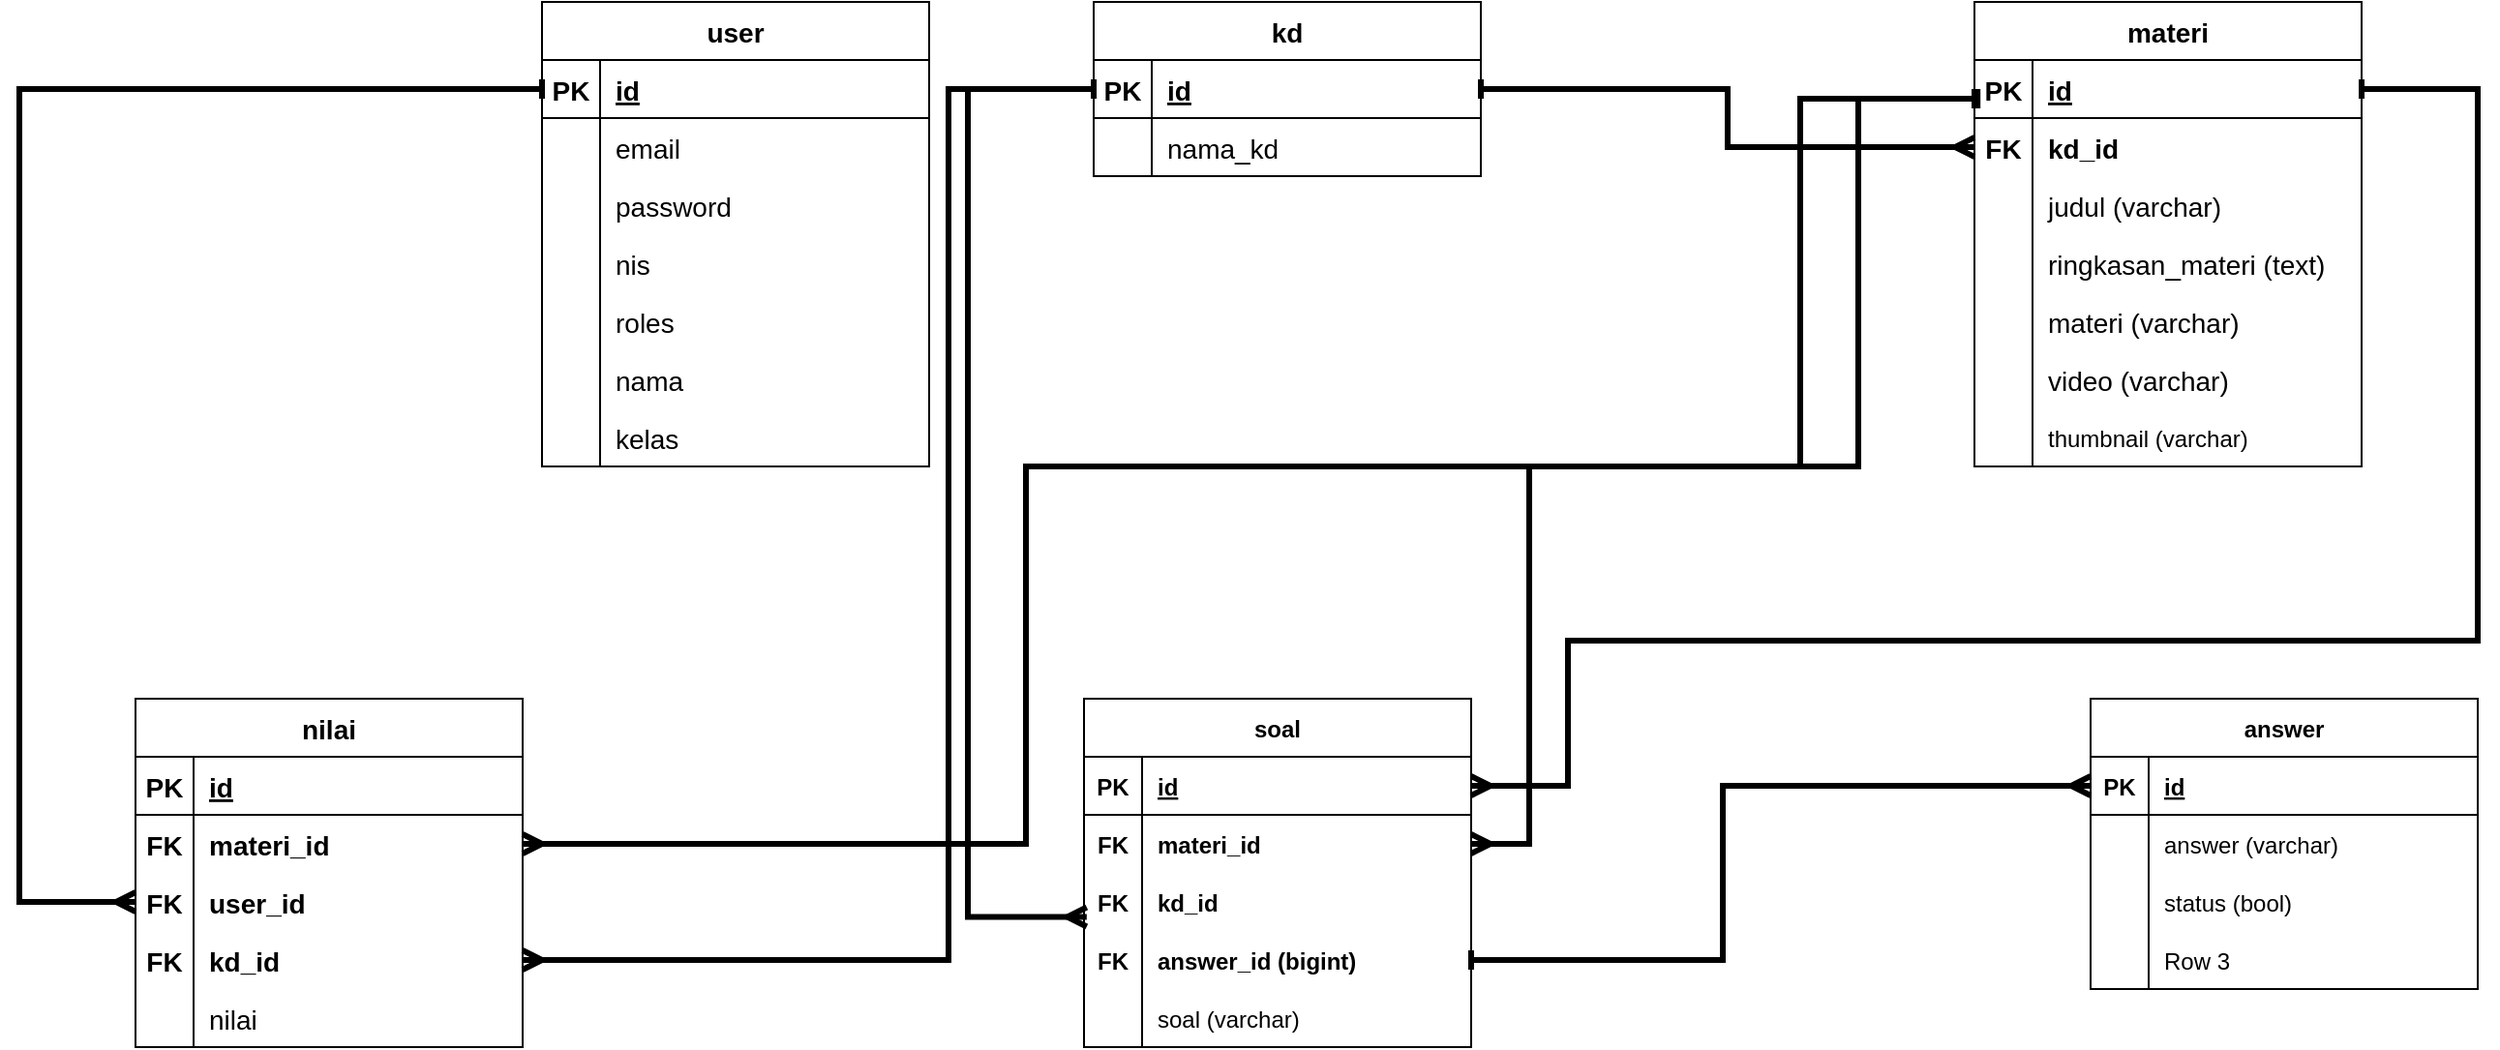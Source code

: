 <mxfile version="16.2.4" type="github">
  <diagram id="auhkhEdHnYrusPeIAhqE" name="Page-1">
    <mxGraphModel dx="1871" dy="579" grid="1" gridSize="10" guides="1" tooltips="1" connect="1" arrows="1" fold="1" page="1" pageScale="1" pageWidth="850" pageHeight="1100" math="0" shadow="0">
      <root>
        <mxCell id="0" />
        <mxCell id="1" parent="0" />
        <mxCell id="r26ibzcgUTYy3HdYwNPF-1" value="user" style="shape=table;startSize=30;container=1;collapsible=1;childLayout=tableLayout;fixedRows=1;rowLines=0;fontStyle=1;align=center;resizeLast=1;fontSize=14;" parent="1" vertex="1">
          <mxGeometry x="40" y="40" width="200" height="240" as="geometry" />
        </mxCell>
        <mxCell id="r26ibzcgUTYy3HdYwNPF-2" value="" style="shape=partialRectangle;collapsible=0;dropTarget=0;pointerEvents=0;fillColor=none;top=0;left=0;bottom=1;right=0;points=[[0,0.5],[1,0.5]];portConstraint=eastwest;fontSize=14;" parent="r26ibzcgUTYy3HdYwNPF-1" vertex="1">
          <mxGeometry y="30" width="200" height="30" as="geometry" />
        </mxCell>
        <mxCell id="r26ibzcgUTYy3HdYwNPF-3" value="PK" style="shape=partialRectangle;connectable=0;fillColor=none;top=0;left=0;bottom=0;right=0;fontStyle=1;overflow=hidden;fontSize=14;" parent="r26ibzcgUTYy3HdYwNPF-2" vertex="1">
          <mxGeometry width="30" height="30" as="geometry">
            <mxRectangle width="30" height="30" as="alternateBounds" />
          </mxGeometry>
        </mxCell>
        <mxCell id="r26ibzcgUTYy3HdYwNPF-4" value="id" style="shape=partialRectangle;connectable=0;fillColor=none;top=0;left=0;bottom=0;right=0;align=left;spacingLeft=6;fontStyle=5;overflow=hidden;fontSize=14;" parent="r26ibzcgUTYy3HdYwNPF-2" vertex="1">
          <mxGeometry x="30" width="170" height="30" as="geometry">
            <mxRectangle width="170" height="30" as="alternateBounds" />
          </mxGeometry>
        </mxCell>
        <mxCell id="r26ibzcgUTYy3HdYwNPF-5" value="" style="shape=partialRectangle;collapsible=0;dropTarget=0;pointerEvents=0;fillColor=none;top=0;left=0;bottom=0;right=0;points=[[0,0.5],[1,0.5]];portConstraint=eastwest;fontSize=14;" parent="r26ibzcgUTYy3HdYwNPF-1" vertex="1">
          <mxGeometry y="60" width="200" height="30" as="geometry" />
        </mxCell>
        <mxCell id="r26ibzcgUTYy3HdYwNPF-6" value="" style="shape=partialRectangle;connectable=0;fillColor=none;top=0;left=0;bottom=0;right=0;editable=1;overflow=hidden;fontSize=14;" parent="r26ibzcgUTYy3HdYwNPF-5" vertex="1">
          <mxGeometry width="30" height="30" as="geometry">
            <mxRectangle width="30" height="30" as="alternateBounds" />
          </mxGeometry>
        </mxCell>
        <mxCell id="r26ibzcgUTYy3HdYwNPF-7" value="email" style="shape=partialRectangle;connectable=0;fillColor=none;top=0;left=0;bottom=0;right=0;align=left;spacingLeft=6;overflow=hidden;fontSize=14;" parent="r26ibzcgUTYy3HdYwNPF-5" vertex="1">
          <mxGeometry x="30" width="170" height="30" as="geometry">
            <mxRectangle width="170" height="30" as="alternateBounds" />
          </mxGeometry>
        </mxCell>
        <mxCell id="r26ibzcgUTYy3HdYwNPF-8" value="" style="shape=partialRectangle;collapsible=0;dropTarget=0;pointerEvents=0;fillColor=none;top=0;left=0;bottom=0;right=0;points=[[0,0.5],[1,0.5]];portConstraint=eastwest;fontSize=14;" parent="r26ibzcgUTYy3HdYwNPF-1" vertex="1">
          <mxGeometry y="90" width="200" height="30" as="geometry" />
        </mxCell>
        <mxCell id="r26ibzcgUTYy3HdYwNPF-9" value="" style="shape=partialRectangle;connectable=0;fillColor=none;top=0;left=0;bottom=0;right=0;editable=1;overflow=hidden;fontSize=14;" parent="r26ibzcgUTYy3HdYwNPF-8" vertex="1">
          <mxGeometry width="30" height="30" as="geometry">
            <mxRectangle width="30" height="30" as="alternateBounds" />
          </mxGeometry>
        </mxCell>
        <mxCell id="r26ibzcgUTYy3HdYwNPF-10" value="password" style="shape=partialRectangle;connectable=0;fillColor=none;top=0;left=0;bottom=0;right=0;align=left;spacingLeft=6;overflow=hidden;fontSize=14;" parent="r26ibzcgUTYy3HdYwNPF-8" vertex="1">
          <mxGeometry x="30" width="170" height="30" as="geometry">
            <mxRectangle width="170" height="30" as="alternateBounds" />
          </mxGeometry>
        </mxCell>
        <mxCell id="r26ibzcgUTYy3HdYwNPF-20" value="" style="shape=partialRectangle;collapsible=0;dropTarget=0;pointerEvents=0;fillColor=none;top=0;left=0;bottom=0;right=0;points=[[0,0.5],[1,0.5]];portConstraint=eastwest;fontSize=14;" parent="r26ibzcgUTYy3HdYwNPF-1" vertex="1">
          <mxGeometry y="120" width="200" height="30" as="geometry" />
        </mxCell>
        <mxCell id="r26ibzcgUTYy3HdYwNPF-21" value="" style="shape=partialRectangle;connectable=0;fillColor=none;top=0;left=0;bottom=0;right=0;editable=1;overflow=hidden;fontSize=14;" parent="r26ibzcgUTYy3HdYwNPF-20" vertex="1">
          <mxGeometry width="30" height="30" as="geometry">
            <mxRectangle width="30" height="30" as="alternateBounds" />
          </mxGeometry>
        </mxCell>
        <mxCell id="r26ibzcgUTYy3HdYwNPF-22" value="nis" style="shape=partialRectangle;connectable=0;fillColor=none;top=0;left=0;bottom=0;right=0;align=left;spacingLeft=6;overflow=hidden;fontSize=14;" parent="r26ibzcgUTYy3HdYwNPF-20" vertex="1">
          <mxGeometry x="30" width="170" height="30" as="geometry">
            <mxRectangle width="170" height="30" as="alternateBounds" />
          </mxGeometry>
        </mxCell>
        <mxCell id="r26ibzcgUTYy3HdYwNPF-11" value="" style="shape=partialRectangle;collapsible=0;dropTarget=0;pointerEvents=0;fillColor=none;top=0;left=0;bottom=0;right=0;points=[[0,0.5],[1,0.5]];portConstraint=eastwest;fontSize=14;" parent="r26ibzcgUTYy3HdYwNPF-1" vertex="1">
          <mxGeometry y="150" width="200" height="30" as="geometry" />
        </mxCell>
        <mxCell id="r26ibzcgUTYy3HdYwNPF-12" value="" style="shape=partialRectangle;connectable=0;fillColor=none;top=0;left=0;bottom=0;right=0;editable=1;overflow=hidden;fontSize=14;" parent="r26ibzcgUTYy3HdYwNPF-11" vertex="1">
          <mxGeometry width="30" height="30" as="geometry">
            <mxRectangle width="30" height="30" as="alternateBounds" />
          </mxGeometry>
        </mxCell>
        <mxCell id="r26ibzcgUTYy3HdYwNPF-13" value="roles" style="shape=partialRectangle;connectable=0;fillColor=none;top=0;left=0;bottom=0;right=0;align=left;spacingLeft=6;overflow=hidden;fontSize=14;" parent="r26ibzcgUTYy3HdYwNPF-11" vertex="1">
          <mxGeometry x="30" width="170" height="30" as="geometry">
            <mxRectangle width="170" height="30" as="alternateBounds" />
          </mxGeometry>
        </mxCell>
        <mxCell id="r26ibzcgUTYy3HdYwNPF-17" value="" style="shape=partialRectangle;collapsible=0;dropTarget=0;pointerEvents=0;fillColor=none;top=0;left=0;bottom=0;right=0;points=[[0,0.5],[1,0.5]];portConstraint=eastwest;fontSize=14;" parent="r26ibzcgUTYy3HdYwNPF-1" vertex="1">
          <mxGeometry y="180" width="200" height="30" as="geometry" />
        </mxCell>
        <mxCell id="r26ibzcgUTYy3HdYwNPF-18" value="" style="shape=partialRectangle;connectable=0;fillColor=none;top=0;left=0;bottom=0;right=0;editable=1;overflow=hidden;fontSize=14;" parent="r26ibzcgUTYy3HdYwNPF-17" vertex="1">
          <mxGeometry width="30" height="30" as="geometry">
            <mxRectangle width="30" height="30" as="alternateBounds" />
          </mxGeometry>
        </mxCell>
        <mxCell id="r26ibzcgUTYy3HdYwNPF-19" value="nama" style="shape=partialRectangle;connectable=0;fillColor=none;top=0;left=0;bottom=0;right=0;align=left;spacingLeft=6;overflow=hidden;fontSize=14;" parent="r26ibzcgUTYy3HdYwNPF-17" vertex="1">
          <mxGeometry x="30" width="170" height="30" as="geometry">
            <mxRectangle width="170" height="30" as="alternateBounds" />
          </mxGeometry>
        </mxCell>
        <mxCell id="r26ibzcgUTYy3HdYwNPF-14" value="" style="shape=partialRectangle;collapsible=0;dropTarget=0;pointerEvents=0;fillColor=none;top=0;left=0;bottom=0;right=0;points=[[0,0.5],[1,0.5]];portConstraint=eastwest;fontSize=14;" parent="r26ibzcgUTYy3HdYwNPF-1" vertex="1">
          <mxGeometry y="210" width="200" height="30" as="geometry" />
        </mxCell>
        <mxCell id="r26ibzcgUTYy3HdYwNPF-15" value="" style="shape=partialRectangle;connectable=0;fillColor=none;top=0;left=0;bottom=0;right=0;editable=1;overflow=hidden;fontSize=14;" parent="r26ibzcgUTYy3HdYwNPF-14" vertex="1">
          <mxGeometry width="30" height="30" as="geometry">
            <mxRectangle width="30" height="30" as="alternateBounds" />
          </mxGeometry>
        </mxCell>
        <mxCell id="r26ibzcgUTYy3HdYwNPF-16" value="kelas" style="shape=partialRectangle;connectable=0;fillColor=none;top=0;left=0;bottom=0;right=0;align=left;spacingLeft=6;overflow=hidden;fontSize=14;" parent="r26ibzcgUTYy3HdYwNPF-14" vertex="1">
          <mxGeometry x="30" width="170" height="30" as="geometry">
            <mxRectangle width="170" height="30" as="alternateBounds" />
          </mxGeometry>
        </mxCell>
        <mxCell id="r26ibzcgUTYy3HdYwNPF-23" value="kd" style="shape=table;startSize=30;container=1;collapsible=1;childLayout=tableLayout;fixedRows=1;rowLines=0;fontStyle=1;align=center;resizeLast=1;fontSize=14;" parent="1" vertex="1">
          <mxGeometry x="325" y="40" width="200" height="90" as="geometry" />
        </mxCell>
        <mxCell id="r26ibzcgUTYy3HdYwNPF-24" value="" style="shape=partialRectangle;collapsible=0;dropTarget=0;pointerEvents=0;fillColor=none;top=0;left=0;bottom=1;right=0;points=[[0,0.5],[1,0.5]];portConstraint=eastwest;fontSize=14;" parent="r26ibzcgUTYy3HdYwNPF-23" vertex="1">
          <mxGeometry y="30" width="200" height="30" as="geometry" />
        </mxCell>
        <mxCell id="r26ibzcgUTYy3HdYwNPF-25" value="PK" style="shape=partialRectangle;connectable=0;fillColor=none;top=0;left=0;bottom=0;right=0;fontStyle=1;overflow=hidden;fontSize=14;" parent="r26ibzcgUTYy3HdYwNPF-24" vertex="1">
          <mxGeometry width="30" height="30" as="geometry">
            <mxRectangle width="30" height="30" as="alternateBounds" />
          </mxGeometry>
        </mxCell>
        <mxCell id="r26ibzcgUTYy3HdYwNPF-26" value="id" style="shape=partialRectangle;connectable=0;fillColor=none;top=0;left=0;bottom=0;right=0;align=left;spacingLeft=6;fontStyle=5;overflow=hidden;fontSize=14;" parent="r26ibzcgUTYy3HdYwNPF-24" vertex="1">
          <mxGeometry x="30" width="170" height="30" as="geometry">
            <mxRectangle width="170" height="30" as="alternateBounds" />
          </mxGeometry>
        </mxCell>
        <mxCell id="r26ibzcgUTYy3HdYwNPF-27" value="" style="shape=partialRectangle;collapsible=0;dropTarget=0;pointerEvents=0;fillColor=none;top=0;left=0;bottom=0;right=0;points=[[0,0.5],[1,0.5]];portConstraint=eastwest;fontSize=14;" parent="r26ibzcgUTYy3HdYwNPF-23" vertex="1">
          <mxGeometry y="60" width="200" height="30" as="geometry" />
        </mxCell>
        <mxCell id="r26ibzcgUTYy3HdYwNPF-28" value="" style="shape=partialRectangle;connectable=0;fillColor=none;top=0;left=0;bottom=0;right=0;editable=1;overflow=hidden;fontSize=14;" parent="r26ibzcgUTYy3HdYwNPF-27" vertex="1">
          <mxGeometry width="30" height="30" as="geometry">
            <mxRectangle width="30" height="30" as="alternateBounds" />
          </mxGeometry>
        </mxCell>
        <mxCell id="r26ibzcgUTYy3HdYwNPF-29" value="nama_kd" style="shape=partialRectangle;connectable=0;fillColor=none;top=0;left=0;bottom=0;right=0;align=left;spacingLeft=6;overflow=hidden;fontSize=14;" parent="r26ibzcgUTYy3HdYwNPF-27" vertex="1">
          <mxGeometry x="30" width="170" height="30" as="geometry">
            <mxRectangle width="170" height="30" as="alternateBounds" />
          </mxGeometry>
        </mxCell>
        <mxCell id="r26ibzcgUTYy3HdYwNPF-36" value="materi" style="shape=table;startSize=30;container=1;collapsible=1;childLayout=tableLayout;fixedRows=1;rowLines=0;fontStyle=1;align=center;resizeLast=1;fontSize=14;" parent="1" vertex="1">
          <mxGeometry x="780" y="40" width="200" height="240" as="geometry" />
        </mxCell>
        <mxCell id="r26ibzcgUTYy3HdYwNPF-37" value="" style="shape=partialRectangle;collapsible=0;dropTarget=0;pointerEvents=0;fillColor=none;top=0;left=0;bottom=1;right=0;points=[[0,0.5],[1,0.5]];portConstraint=eastwest;fontSize=14;" parent="r26ibzcgUTYy3HdYwNPF-36" vertex="1">
          <mxGeometry y="30" width="200" height="30" as="geometry" />
        </mxCell>
        <mxCell id="r26ibzcgUTYy3HdYwNPF-38" value="PK" style="shape=partialRectangle;connectable=0;fillColor=none;top=0;left=0;bottom=0;right=0;fontStyle=1;overflow=hidden;fontSize=14;" parent="r26ibzcgUTYy3HdYwNPF-37" vertex="1">
          <mxGeometry width="30" height="30" as="geometry">
            <mxRectangle width="30" height="30" as="alternateBounds" />
          </mxGeometry>
        </mxCell>
        <mxCell id="r26ibzcgUTYy3HdYwNPF-39" value="id" style="shape=partialRectangle;connectable=0;fillColor=none;top=0;left=0;bottom=0;right=0;align=left;spacingLeft=6;fontStyle=5;overflow=hidden;fontSize=14;" parent="r26ibzcgUTYy3HdYwNPF-37" vertex="1">
          <mxGeometry x="30" width="170" height="30" as="geometry">
            <mxRectangle width="170" height="30" as="alternateBounds" />
          </mxGeometry>
        </mxCell>
        <mxCell id="r26ibzcgUTYy3HdYwNPF-40" value="" style="shape=partialRectangle;collapsible=0;dropTarget=0;pointerEvents=0;fillColor=none;top=0;left=0;bottom=0;right=0;points=[[0,0.5],[1,0.5]];portConstraint=eastwest;fontSize=14;" parent="r26ibzcgUTYy3HdYwNPF-36" vertex="1">
          <mxGeometry y="60" width="200" height="30" as="geometry" />
        </mxCell>
        <mxCell id="r26ibzcgUTYy3HdYwNPF-41" value="FK" style="shape=partialRectangle;connectable=0;fillColor=none;top=0;left=0;bottom=0;right=0;editable=1;overflow=hidden;fontStyle=1;fontSize=14;" parent="r26ibzcgUTYy3HdYwNPF-40" vertex="1">
          <mxGeometry width="30" height="30" as="geometry">
            <mxRectangle width="30" height="30" as="alternateBounds" />
          </mxGeometry>
        </mxCell>
        <mxCell id="r26ibzcgUTYy3HdYwNPF-42" value="kd_id" style="shape=partialRectangle;connectable=0;fillColor=none;top=0;left=0;bottom=0;right=0;align=left;spacingLeft=6;overflow=hidden;fontStyle=1;fontSize=14;" parent="r26ibzcgUTYy3HdYwNPF-40" vertex="1">
          <mxGeometry x="30" width="170" height="30" as="geometry">
            <mxRectangle width="170" height="30" as="alternateBounds" />
          </mxGeometry>
        </mxCell>
        <mxCell id="r26ibzcgUTYy3HdYwNPF-43" value="" style="shape=partialRectangle;collapsible=0;dropTarget=0;pointerEvents=0;fillColor=none;top=0;left=0;bottom=0;right=0;points=[[0,0.5],[1,0.5]];portConstraint=eastwest;fontSize=14;" parent="r26ibzcgUTYy3HdYwNPF-36" vertex="1">
          <mxGeometry y="90" width="200" height="30" as="geometry" />
        </mxCell>
        <mxCell id="r26ibzcgUTYy3HdYwNPF-44" value="" style="shape=partialRectangle;connectable=0;fillColor=none;top=0;left=0;bottom=0;right=0;editable=1;overflow=hidden;fontSize=14;" parent="r26ibzcgUTYy3HdYwNPF-43" vertex="1">
          <mxGeometry width="30" height="30" as="geometry">
            <mxRectangle width="30" height="30" as="alternateBounds" />
          </mxGeometry>
        </mxCell>
        <mxCell id="r26ibzcgUTYy3HdYwNPF-45" value="judul (varchar)" style="shape=partialRectangle;connectable=0;fillColor=none;top=0;left=0;bottom=0;right=0;align=left;spacingLeft=6;overflow=hidden;fontSize=14;" parent="r26ibzcgUTYy3HdYwNPF-43" vertex="1">
          <mxGeometry x="30" width="170" height="30" as="geometry">
            <mxRectangle width="170" height="30" as="alternateBounds" />
          </mxGeometry>
        </mxCell>
        <mxCell id="r26ibzcgUTYy3HdYwNPF-46" value="" style="shape=partialRectangle;collapsible=0;dropTarget=0;pointerEvents=0;fillColor=none;top=0;left=0;bottom=0;right=0;points=[[0,0.5],[1,0.5]];portConstraint=eastwest;fontSize=14;" parent="r26ibzcgUTYy3HdYwNPF-36" vertex="1">
          <mxGeometry y="120" width="200" height="30" as="geometry" />
        </mxCell>
        <mxCell id="r26ibzcgUTYy3HdYwNPF-47" value="" style="shape=partialRectangle;connectable=0;fillColor=none;top=0;left=0;bottom=0;right=0;editable=1;overflow=hidden;fontSize=14;" parent="r26ibzcgUTYy3HdYwNPF-46" vertex="1">
          <mxGeometry width="30" height="30" as="geometry">
            <mxRectangle width="30" height="30" as="alternateBounds" />
          </mxGeometry>
        </mxCell>
        <mxCell id="r26ibzcgUTYy3HdYwNPF-48" value="ringkasan_materi (text)" style="shape=partialRectangle;connectable=0;fillColor=none;top=0;left=0;bottom=0;right=0;align=left;spacingLeft=6;overflow=hidden;fontSize=14;" parent="r26ibzcgUTYy3HdYwNPF-46" vertex="1">
          <mxGeometry x="30" width="170" height="30" as="geometry">
            <mxRectangle width="170" height="30" as="alternateBounds" />
          </mxGeometry>
        </mxCell>
        <mxCell id="r26ibzcgUTYy3HdYwNPF-49" value="" style="shape=partialRectangle;collapsible=0;dropTarget=0;pointerEvents=0;fillColor=none;top=0;left=0;bottom=0;right=0;points=[[0,0.5],[1,0.5]];portConstraint=eastwest;fontSize=14;" parent="r26ibzcgUTYy3HdYwNPF-36" vertex="1">
          <mxGeometry y="150" width="200" height="30" as="geometry" />
        </mxCell>
        <mxCell id="r26ibzcgUTYy3HdYwNPF-50" value="" style="shape=partialRectangle;connectable=0;fillColor=none;top=0;left=0;bottom=0;right=0;editable=1;overflow=hidden;fontSize=14;" parent="r26ibzcgUTYy3HdYwNPF-49" vertex="1">
          <mxGeometry width="30" height="30" as="geometry">
            <mxRectangle width="30" height="30" as="alternateBounds" />
          </mxGeometry>
        </mxCell>
        <mxCell id="r26ibzcgUTYy3HdYwNPF-51" value="materi (varchar)" style="shape=partialRectangle;connectable=0;fillColor=none;top=0;left=0;bottom=0;right=0;align=left;spacingLeft=6;overflow=hidden;fontSize=14;" parent="r26ibzcgUTYy3HdYwNPF-49" vertex="1">
          <mxGeometry x="30" width="170" height="30" as="geometry">
            <mxRectangle width="170" height="30" as="alternateBounds" />
          </mxGeometry>
        </mxCell>
        <mxCell id="r26ibzcgUTYy3HdYwNPF-52" value="" style="shape=partialRectangle;collapsible=0;dropTarget=0;pointerEvents=0;fillColor=none;top=0;left=0;bottom=0;right=0;points=[[0,0.5],[1,0.5]];portConstraint=eastwest;fontSize=14;" parent="r26ibzcgUTYy3HdYwNPF-36" vertex="1">
          <mxGeometry y="180" width="200" height="30" as="geometry" />
        </mxCell>
        <mxCell id="r26ibzcgUTYy3HdYwNPF-53" value="" style="shape=partialRectangle;connectable=0;fillColor=none;top=0;left=0;bottom=0;right=0;editable=1;overflow=hidden;fontSize=14;" parent="r26ibzcgUTYy3HdYwNPF-52" vertex="1">
          <mxGeometry width="30" height="30" as="geometry">
            <mxRectangle width="30" height="30" as="alternateBounds" />
          </mxGeometry>
        </mxCell>
        <mxCell id="r26ibzcgUTYy3HdYwNPF-54" value="video (varchar)" style="shape=partialRectangle;connectable=0;fillColor=none;top=0;left=0;bottom=0;right=0;align=left;spacingLeft=6;overflow=hidden;fontSize=14;" parent="r26ibzcgUTYy3HdYwNPF-52" vertex="1">
          <mxGeometry x="30" width="170" height="30" as="geometry">
            <mxRectangle width="170" height="30" as="alternateBounds" />
          </mxGeometry>
        </mxCell>
        <mxCell id="muY0IJirJYRWVYOzFXgr-1" value="" style="shape=partialRectangle;collapsible=0;dropTarget=0;pointerEvents=0;fillColor=none;top=0;left=0;bottom=0;right=0;points=[[0,0.5],[1,0.5]];portConstraint=eastwest;" parent="r26ibzcgUTYy3HdYwNPF-36" vertex="1">
          <mxGeometry y="210" width="200" height="30" as="geometry" />
        </mxCell>
        <mxCell id="muY0IJirJYRWVYOzFXgr-2" value="" style="shape=partialRectangle;connectable=0;fillColor=none;top=0;left=0;bottom=0;right=0;fontStyle=0;overflow=hidden;" parent="muY0IJirJYRWVYOzFXgr-1" vertex="1">
          <mxGeometry width="30" height="30" as="geometry">
            <mxRectangle width="30" height="30" as="alternateBounds" />
          </mxGeometry>
        </mxCell>
        <mxCell id="muY0IJirJYRWVYOzFXgr-3" value="thumbnail (varchar)" style="shape=partialRectangle;connectable=0;fillColor=none;top=0;left=0;bottom=0;right=0;align=left;spacingLeft=6;fontStyle=0;overflow=hidden;" parent="muY0IJirJYRWVYOzFXgr-1" vertex="1">
          <mxGeometry x="30" width="170" height="30" as="geometry">
            <mxRectangle width="170" height="30" as="alternateBounds" />
          </mxGeometry>
        </mxCell>
        <mxCell id="r26ibzcgUTYy3HdYwNPF-86" value="nilai" style="shape=table;startSize=30;container=1;collapsible=1;childLayout=tableLayout;fixedRows=1;rowLines=0;fontStyle=1;align=center;resizeLast=1;fontSize=14;" parent="1" vertex="1">
          <mxGeometry x="-170" y="400" width="200" height="180" as="geometry" />
        </mxCell>
        <mxCell id="r26ibzcgUTYy3HdYwNPF-87" value="" style="shape=partialRectangle;collapsible=0;dropTarget=0;pointerEvents=0;fillColor=none;top=0;left=0;bottom=1;right=0;points=[[0,0.5],[1,0.5]];portConstraint=eastwest;fontSize=14;" parent="r26ibzcgUTYy3HdYwNPF-86" vertex="1">
          <mxGeometry y="30" width="200" height="30" as="geometry" />
        </mxCell>
        <mxCell id="r26ibzcgUTYy3HdYwNPF-88" value="PK" style="shape=partialRectangle;connectable=0;fillColor=none;top=0;left=0;bottom=0;right=0;fontStyle=1;overflow=hidden;fontSize=14;" parent="r26ibzcgUTYy3HdYwNPF-87" vertex="1">
          <mxGeometry width="30" height="30" as="geometry">
            <mxRectangle width="30" height="30" as="alternateBounds" />
          </mxGeometry>
        </mxCell>
        <mxCell id="r26ibzcgUTYy3HdYwNPF-89" value="id" style="shape=partialRectangle;connectable=0;fillColor=none;top=0;left=0;bottom=0;right=0;align=left;spacingLeft=6;fontStyle=5;overflow=hidden;fontSize=14;" parent="r26ibzcgUTYy3HdYwNPF-87" vertex="1">
          <mxGeometry x="30" width="170" height="30" as="geometry">
            <mxRectangle width="170" height="30" as="alternateBounds" />
          </mxGeometry>
        </mxCell>
        <mxCell id="r26ibzcgUTYy3HdYwNPF-90" value="" style="shape=partialRectangle;collapsible=0;dropTarget=0;pointerEvents=0;fillColor=none;top=0;left=0;bottom=0;right=0;points=[[0,0.5],[1,0.5]];portConstraint=eastwest;fontSize=14;" parent="r26ibzcgUTYy3HdYwNPF-86" vertex="1">
          <mxGeometry y="60" width="200" height="30" as="geometry" />
        </mxCell>
        <UserObject label="FK" link="http://media-backend.test" id="r26ibzcgUTYy3HdYwNPF-91">
          <mxCell style="shape=partialRectangle;connectable=0;fillColor=none;top=0;left=0;bottom=0;right=0;editable=1;overflow=hidden;fontStyle=1;fontSize=14;" parent="r26ibzcgUTYy3HdYwNPF-90" vertex="1">
            <mxGeometry width="30" height="30" as="geometry">
              <mxRectangle width="30" height="30" as="alternateBounds" />
            </mxGeometry>
          </mxCell>
        </UserObject>
        <mxCell id="r26ibzcgUTYy3HdYwNPF-92" value="materi_id" style="shape=partialRectangle;connectable=0;fillColor=none;top=0;left=0;bottom=0;right=0;align=left;spacingLeft=6;overflow=hidden;fontStyle=1;fontSize=14;" parent="r26ibzcgUTYy3HdYwNPF-90" vertex="1">
          <mxGeometry x="30" width="170" height="30" as="geometry">
            <mxRectangle width="170" height="30" as="alternateBounds" />
          </mxGeometry>
        </mxCell>
        <mxCell id="r26ibzcgUTYy3HdYwNPF-93" value="" style="shape=partialRectangle;collapsible=0;dropTarget=0;pointerEvents=0;fillColor=none;top=0;left=0;bottom=0;right=0;points=[[0,0.5],[1,0.5]];portConstraint=eastwest;fontSize=14;" parent="r26ibzcgUTYy3HdYwNPF-86" vertex="1">
          <mxGeometry y="90" width="200" height="30" as="geometry" />
        </mxCell>
        <mxCell id="r26ibzcgUTYy3HdYwNPF-94" value="FK" style="shape=partialRectangle;connectable=0;fillColor=none;top=0;left=0;bottom=0;right=0;editable=1;overflow=hidden;fontStyle=1;fontSize=14;" parent="r26ibzcgUTYy3HdYwNPF-93" vertex="1">
          <mxGeometry width="30" height="30" as="geometry">
            <mxRectangle width="30" height="30" as="alternateBounds" />
          </mxGeometry>
        </mxCell>
        <mxCell id="r26ibzcgUTYy3HdYwNPF-95" value="user_id" style="shape=partialRectangle;connectable=0;fillColor=none;top=0;left=0;bottom=0;right=0;align=left;spacingLeft=6;overflow=hidden;fontStyle=1;fontSize=14;" parent="r26ibzcgUTYy3HdYwNPF-93" vertex="1">
          <mxGeometry x="30" width="170" height="30" as="geometry">
            <mxRectangle width="170" height="30" as="alternateBounds" />
          </mxGeometry>
        </mxCell>
        <mxCell id="r26ibzcgUTYy3HdYwNPF-100" value="" style="shape=partialRectangle;collapsible=0;dropTarget=0;pointerEvents=0;fillColor=none;top=0;left=0;bottom=0;right=0;points=[[0,0.5],[1,0.5]];portConstraint=eastwest;fontSize=14;" parent="r26ibzcgUTYy3HdYwNPF-86" vertex="1">
          <mxGeometry y="120" width="200" height="30" as="geometry" />
        </mxCell>
        <mxCell id="r26ibzcgUTYy3HdYwNPF-101" value="FK" style="shape=partialRectangle;connectable=0;fillColor=none;top=0;left=0;bottom=0;right=0;editable=1;overflow=hidden;fontStyle=1;fontSize=14;" parent="r26ibzcgUTYy3HdYwNPF-100" vertex="1">
          <mxGeometry width="30" height="30" as="geometry">
            <mxRectangle width="30" height="30" as="alternateBounds" />
          </mxGeometry>
        </mxCell>
        <mxCell id="r26ibzcgUTYy3HdYwNPF-102" value="kd_id" style="shape=partialRectangle;connectable=0;fillColor=none;top=0;left=0;bottom=0;right=0;align=left;spacingLeft=6;overflow=hidden;fontStyle=1;fontSize=14;" parent="r26ibzcgUTYy3HdYwNPF-100" vertex="1">
          <mxGeometry x="30" width="170" height="30" as="geometry">
            <mxRectangle width="170" height="30" as="alternateBounds" />
          </mxGeometry>
        </mxCell>
        <mxCell id="r26ibzcgUTYy3HdYwNPF-96" value="" style="shape=partialRectangle;collapsible=0;dropTarget=0;pointerEvents=0;fillColor=none;top=0;left=0;bottom=0;right=0;points=[[0,0.5],[1,0.5]];portConstraint=eastwest;fontSize=14;" parent="r26ibzcgUTYy3HdYwNPF-86" vertex="1">
          <mxGeometry y="150" width="200" height="30" as="geometry" />
        </mxCell>
        <mxCell id="r26ibzcgUTYy3HdYwNPF-97" value="" style="shape=partialRectangle;connectable=0;fillColor=none;top=0;left=0;bottom=0;right=0;editable=1;overflow=hidden;fontStyle=1;fontSize=14;" parent="r26ibzcgUTYy3HdYwNPF-96" vertex="1">
          <mxGeometry width="30" height="30" as="geometry">
            <mxRectangle width="30" height="30" as="alternateBounds" />
          </mxGeometry>
        </mxCell>
        <mxCell id="r26ibzcgUTYy3HdYwNPF-98" value="nilai" style="shape=partialRectangle;connectable=0;fillColor=none;top=0;left=0;bottom=0;right=0;align=left;spacingLeft=6;overflow=hidden;fontStyle=0;fontSize=14;" parent="r26ibzcgUTYy3HdYwNPF-96" vertex="1">
          <mxGeometry x="30" width="170" height="30" as="geometry">
            <mxRectangle width="170" height="30" as="alternateBounds" />
          </mxGeometry>
        </mxCell>
        <mxCell id="kPCLt8e9SnufOxlzqdIz-5" value="soal" style="shape=table;startSize=30;container=1;collapsible=1;childLayout=tableLayout;fixedRows=1;rowLines=0;fontStyle=1;align=center;resizeLast=1;" parent="1" vertex="1">
          <mxGeometry x="320" y="400" width="200" height="180" as="geometry" />
        </mxCell>
        <mxCell id="kPCLt8e9SnufOxlzqdIz-6" value="" style="shape=tableRow;horizontal=0;startSize=0;swimlaneHead=0;swimlaneBody=0;fillColor=none;collapsible=0;dropTarget=0;points=[[0,0.5],[1,0.5]];portConstraint=eastwest;top=0;left=0;right=0;bottom=1;" parent="kPCLt8e9SnufOxlzqdIz-5" vertex="1">
          <mxGeometry y="30" width="200" height="30" as="geometry" />
        </mxCell>
        <mxCell id="kPCLt8e9SnufOxlzqdIz-7" value="PK" style="shape=partialRectangle;connectable=0;fillColor=none;top=0;left=0;bottom=0;right=0;fontStyle=1;overflow=hidden;" parent="kPCLt8e9SnufOxlzqdIz-6" vertex="1">
          <mxGeometry width="30" height="30" as="geometry">
            <mxRectangle width="30" height="30" as="alternateBounds" />
          </mxGeometry>
        </mxCell>
        <mxCell id="kPCLt8e9SnufOxlzqdIz-8" value="id" style="shape=partialRectangle;connectable=0;fillColor=none;top=0;left=0;bottom=0;right=0;align=left;spacingLeft=6;fontStyle=5;overflow=hidden;" parent="kPCLt8e9SnufOxlzqdIz-6" vertex="1">
          <mxGeometry x="30" width="170" height="30" as="geometry">
            <mxRectangle width="170" height="30" as="alternateBounds" />
          </mxGeometry>
        </mxCell>
        <mxCell id="kPCLt8e9SnufOxlzqdIz-9" value="" style="shape=tableRow;horizontal=0;startSize=0;swimlaneHead=0;swimlaneBody=0;fillColor=none;collapsible=0;dropTarget=0;points=[[0,0.5],[1,0.5]];portConstraint=eastwest;top=0;left=0;right=0;bottom=0;" parent="kPCLt8e9SnufOxlzqdIz-5" vertex="1">
          <mxGeometry y="60" width="200" height="30" as="geometry" />
        </mxCell>
        <mxCell id="kPCLt8e9SnufOxlzqdIz-10" value="FK" style="shape=partialRectangle;connectable=0;fillColor=none;top=0;left=0;bottom=0;right=0;editable=1;overflow=hidden;fontStyle=1" parent="kPCLt8e9SnufOxlzqdIz-9" vertex="1">
          <mxGeometry width="30" height="30" as="geometry">
            <mxRectangle width="30" height="30" as="alternateBounds" />
          </mxGeometry>
        </mxCell>
        <mxCell id="kPCLt8e9SnufOxlzqdIz-11" value="materi_id" style="shape=partialRectangle;connectable=0;fillColor=none;top=0;left=0;bottom=0;right=0;align=left;spacingLeft=6;overflow=hidden;fontStyle=1" parent="kPCLt8e9SnufOxlzqdIz-9" vertex="1">
          <mxGeometry x="30" width="170" height="30" as="geometry">
            <mxRectangle width="170" height="30" as="alternateBounds" />
          </mxGeometry>
        </mxCell>
        <mxCell id="kPCLt8e9SnufOxlzqdIz-12" value="" style="shape=tableRow;horizontal=0;startSize=0;swimlaneHead=0;swimlaneBody=0;fillColor=none;collapsible=0;dropTarget=0;points=[[0,0.5],[1,0.5]];portConstraint=eastwest;top=0;left=0;right=0;bottom=0;fontStyle=1" parent="kPCLt8e9SnufOxlzqdIz-5" vertex="1">
          <mxGeometry y="90" width="200" height="30" as="geometry" />
        </mxCell>
        <mxCell id="kPCLt8e9SnufOxlzqdIz-13" value="FK" style="shape=partialRectangle;connectable=0;fillColor=none;top=0;left=0;bottom=0;right=0;editable=1;overflow=hidden;fontStyle=1" parent="kPCLt8e9SnufOxlzqdIz-12" vertex="1">
          <mxGeometry width="30" height="30" as="geometry">
            <mxRectangle width="30" height="30" as="alternateBounds" />
          </mxGeometry>
        </mxCell>
        <mxCell id="kPCLt8e9SnufOxlzqdIz-14" value="kd_id" style="shape=partialRectangle;connectable=0;fillColor=none;top=0;left=0;bottom=0;right=0;align=left;spacingLeft=6;overflow=hidden;fontStyle=1" parent="kPCLt8e9SnufOxlzqdIz-12" vertex="1">
          <mxGeometry x="30" width="170" height="30" as="geometry">
            <mxRectangle width="170" height="30" as="alternateBounds" />
          </mxGeometry>
        </mxCell>
        <mxCell id="kPCLt8e9SnufOxlzqdIz-18" value="" style="shape=tableRow;horizontal=0;startSize=0;swimlaneHead=0;swimlaneBody=0;fillColor=none;collapsible=0;dropTarget=0;points=[[0,0.5],[1,0.5]];portConstraint=eastwest;top=0;left=0;right=0;bottom=0;fontStyle=0" parent="kPCLt8e9SnufOxlzqdIz-5" vertex="1">
          <mxGeometry y="120" width="200" height="30" as="geometry" />
        </mxCell>
        <mxCell id="kPCLt8e9SnufOxlzqdIz-19" value="FK" style="shape=partialRectangle;connectable=0;fillColor=none;top=0;left=0;bottom=0;right=0;fontStyle=1;overflow=hidden;" parent="kPCLt8e9SnufOxlzqdIz-18" vertex="1">
          <mxGeometry width="30" height="30" as="geometry">
            <mxRectangle width="30" height="30" as="alternateBounds" />
          </mxGeometry>
        </mxCell>
        <mxCell id="kPCLt8e9SnufOxlzqdIz-20" value="answer_id (bigint)" style="shape=partialRectangle;connectable=0;fillColor=none;top=0;left=0;bottom=0;right=0;align=left;spacingLeft=6;fontStyle=1;overflow=hidden;" parent="kPCLt8e9SnufOxlzqdIz-18" vertex="1">
          <mxGeometry x="30" width="170" height="30" as="geometry">
            <mxRectangle width="170" height="30" as="alternateBounds" />
          </mxGeometry>
        </mxCell>
        <mxCell id="kPCLt8e9SnufOxlzqdIz-15" value="" style="shape=tableRow;horizontal=0;startSize=0;swimlaneHead=0;swimlaneBody=0;fillColor=none;collapsible=0;dropTarget=0;points=[[0,0.5],[1,0.5]];portConstraint=eastwest;top=0;left=0;right=0;bottom=0;" parent="kPCLt8e9SnufOxlzqdIz-5" vertex="1">
          <mxGeometry y="150" width="200" height="30" as="geometry" />
        </mxCell>
        <mxCell id="kPCLt8e9SnufOxlzqdIz-16" value="" style="shape=partialRectangle;connectable=0;fillColor=none;top=0;left=0;bottom=0;right=0;editable=1;overflow=hidden;" parent="kPCLt8e9SnufOxlzqdIz-15" vertex="1">
          <mxGeometry width="30" height="30" as="geometry">
            <mxRectangle width="30" height="30" as="alternateBounds" />
          </mxGeometry>
        </mxCell>
        <mxCell id="kPCLt8e9SnufOxlzqdIz-17" value="soal (varchar)" style="shape=partialRectangle;connectable=0;fillColor=none;top=0;left=0;bottom=0;right=0;align=left;spacingLeft=6;overflow=hidden;" parent="kPCLt8e9SnufOxlzqdIz-15" vertex="1">
          <mxGeometry x="30" width="170" height="30" as="geometry">
            <mxRectangle width="170" height="30" as="alternateBounds" />
          </mxGeometry>
        </mxCell>
        <mxCell id="kPCLt8e9SnufOxlzqdIz-21" value="answer" style="shape=table;startSize=30;container=1;collapsible=1;childLayout=tableLayout;fixedRows=1;rowLines=0;fontStyle=1;align=center;resizeLast=1;" parent="1" vertex="1">
          <mxGeometry x="840" y="400" width="200" height="150" as="geometry" />
        </mxCell>
        <mxCell id="kPCLt8e9SnufOxlzqdIz-22" value="" style="shape=tableRow;horizontal=0;startSize=0;swimlaneHead=0;swimlaneBody=0;fillColor=none;collapsible=0;dropTarget=0;points=[[0,0.5],[1,0.5]];portConstraint=eastwest;top=0;left=0;right=0;bottom=1;" parent="kPCLt8e9SnufOxlzqdIz-21" vertex="1">
          <mxGeometry y="30" width="200" height="30" as="geometry" />
        </mxCell>
        <mxCell id="kPCLt8e9SnufOxlzqdIz-23" value="PK" style="shape=partialRectangle;connectable=0;fillColor=none;top=0;left=0;bottom=0;right=0;fontStyle=1;overflow=hidden;" parent="kPCLt8e9SnufOxlzqdIz-22" vertex="1">
          <mxGeometry width="30" height="30" as="geometry">
            <mxRectangle width="30" height="30" as="alternateBounds" />
          </mxGeometry>
        </mxCell>
        <mxCell id="kPCLt8e9SnufOxlzqdIz-24" value="id" style="shape=partialRectangle;connectable=0;fillColor=none;top=0;left=0;bottom=0;right=0;align=left;spacingLeft=6;fontStyle=5;overflow=hidden;" parent="kPCLt8e9SnufOxlzqdIz-22" vertex="1">
          <mxGeometry x="30" width="170" height="30" as="geometry">
            <mxRectangle width="170" height="30" as="alternateBounds" />
          </mxGeometry>
        </mxCell>
        <mxCell id="kPCLt8e9SnufOxlzqdIz-25" value="" style="shape=tableRow;horizontal=0;startSize=0;swimlaneHead=0;swimlaneBody=0;fillColor=none;collapsible=0;dropTarget=0;points=[[0,0.5],[1,0.5]];portConstraint=eastwest;top=0;left=0;right=0;bottom=0;" parent="kPCLt8e9SnufOxlzqdIz-21" vertex="1">
          <mxGeometry y="60" width="200" height="30" as="geometry" />
        </mxCell>
        <mxCell id="kPCLt8e9SnufOxlzqdIz-26" value="" style="shape=partialRectangle;connectable=0;fillColor=none;top=0;left=0;bottom=0;right=0;editable=1;overflow=hidden;" parent="kPCLt8e9SnufOxlzqdIz-25" vertex="1">
          <mxGeometry width="30" height="30" as="geometry">
            <mxRectangle width="30" height="30" as="alternateBounds" />
          </mxGeometry>
        </mxCell>
        <mxCell id="kPCLt8e9SnufOxlzqdIz-27" value="answer (varchar)" style="shape=partialRectangle;connectable=0;fillColor=none;top=0;left=0;bottom=0;right=0;align=left;spacingLeft=6;overflow=hidden;" parent="kPCLt8e9SnufOxlzqdIz-25" vertex="1">
          <mxGeometry x="30" width="170" height="30" as="geometry">
            <mxRectangle width="170" height="30" as="alternateBounds" />
          </mxGeometry>
        </mxCell>
        <mxCell id="kPCLt8e9SnufOxlzqdIz-28" value="" style="shape=tableRow;horizontal=0;startSize=0;swimlaneHead=0;swimlaneBody=0;fillColor=none;collapsible=0;dropTarget=0;points=[[0,0.5],[1,0.5]];portConstraint=eastwest;top=0;left=0;right=0;bottom=0;" parent="kPCLt8e9SnufOxlzqdIz-21" vertex="1">
          <mxGeometry y="90" width="200" height="30" as="geometry" />
        </mxCell>
        <mxCell id="kPCLt8e9SnufOxlzqdIz-29" value="" style="shape=partialRectangle;connectable=0;fillColor=none;top=0;left=0;bottom=0;right=0;editable=1;overflow=hidden;" parent="kPCLt8e9SnufOxlzqdIz-28" vertex="1">
          <mxGeometry width="30" height="30" as="geometry">
            <mxRectangle width="30" height="30" as="alternateBounds" />
          </mxGeometry>
        </mxCell>
        <mxCell id="kPCLt8e9SnufOxlzqdIz-30" value="status (bool)" style="shape=partialRectangle;connectable=0;fillColor=none;top=0;left=0;bottom=0;right=0;align=left;spacingLeft=6;overflow=hidden;" parent="kPCLt8e9SnufOxlzqdIz-28" vertex="1">
          <mxGeometry x="30" width="170" height="30" as="geometry">
            <mxRectangle width="170" height="30" as="alternateBounds" />
          </mxGeometry>
        </mxCell>
        <mxCell id="kPCLt8e9SnufOxlzqdIz-31" value="" style="shape=tableRow;horizontal=0;startSize=0;swimlaneHead=0;swimlaneBody=0;fillColor=none;collapsible=0;dropTarget=0;points=[[0,0.5],[1,0.5]];portConstraint=eastwest;top=0;left=0;right=0;bottom=0;" parent="kPCLt8e9SnufOxlzqdIz-21" vertex="1">
          <mxGeometry y="120" width="200" height="30" as="geometry" />
        </mxCell>
        <mxCell id="kPCLt8e9SnufOxlzqdIz-32" value="" style="shape=partialRectangle;connectable=0;fillColor=none;top=0;left=0;bottom=0;right=0;editable=1;overflow=hidden;" parent="kPCLt8e9SnufOxlzqdIz-31" vertex="1">
          <mxGeometry width="30" height="30" as="geometry">
            <mxRectangle width="30" height="30" as="alternateBounds" />
          </mxGeometry>
        </mxCell>
        <mxCell id="kPCLt8e9SnufOxlzqdIz-33" value="Row 3" style="shape=partialRectangle;connectable=0;fillColor=none;top=0;left=0;bottom=0;right=0;align=left;spacingLeft=6;overflow=hidden;" parent="kPCLt8e9SnufOxlzqdIz-31" vertex="1">
          <mxGeometry x="30" width="170" height="30" as="geometry">
            <mxRectangle width="170" height="30" as="alternateBounds" />
          </mxGeometry>
        </mxCell>
        <mxCell id="kPCLt8e9SnufOxlzqdIz-34" value="" style="edgeStyle=orthogonalEdgeStyle;fontSize=12;html=1;endArrow=ERmany;startArrow=baseDash;rounded=0;entryX=0;entryY=0.5;entryDx=0;entryDy=0;strokeWidth=3;endFill=0;startFill=0;exitX=1;exitY=0.5;exitDx=0;exitDy=0;" parent="1" source="r26ibzcgUTYy3HdYwNPF-23" target="r26ibzcgUTYy3HdYwNPF-40" edge="1">
          <mxGeometry width="100" height="100" relative="1" as="geometry">
            <mxPoint x="540" y="90" as="sourcePoint" />
            <mxPoint x="340" y="200" as="targetPoint" />
          </mxGeometry>
        </mxCell>
        <mxCell id="kPCLt8e9SnufOxlzqdIz-35" value="" style="edgeStyle=orthogonalEdgeStyle;fontSize=12;html=1;endArrow=ERmany;startArrow=baseDash;rounded=0;strokeWidth=3;endFill=0;startFill=0;exitX=1;exitY=0.5;exitDx=0;exitDy=0;entryX=1;entryY=0.5;entryDx=0;entryDy=0;" parent="1" source="r26ibzcgUTYy3HdYwNPF-37" target="kPCLt8e9SnufOxlzqdIz-6" edge="1">
          <mxGeometry width="100" height="100" relative="1" as="geometry">
            <mxPoint x="480" y="240" as="sourcePoint" />
            <mxPoint x="370" y="270" as="targetPoint" />
            <Array as="points">
              <mxPoint x="1040" y="85" />
              <mxPoint x="1040" y="370" />
              <mxPoint x="570" y="370" />
              <mxPoint x="570" y="445" />
            </Array>
          </mxGeometry>
        </mxCell>
        <mxCell id="kPCLt8e9SnufOxlzqdIz-36" value="" style="edgeStyle=orthogonalEdgeStyle;fontSize=12;html=1;endArrow=ERmany;startArrow=baseDash;rounded=0;strokeWidth=3;endFill=0;startFill=0;exitX=1;exitY=0.5;exitDx=0;exitDy=0;entryX=0;entryY=0.5;entryDx=0;entryDy=0;" parent="1" source="kPCLt8e9SnufOxlzqdIz-18" target="kPCLt8e9SnufOxlzqdIz-22" edge="1">
          <mxGeometry width="100" height="100" relative="1" as="geometry">
            <mxPoint x="586" y="40.01" as="sourcePoint" />
            <mxPoint x="320" y="655" as="targetPoint" />
            <Array as="points">
              <mxPoint x="650" y="535" />
              <mxPoint x="650" y="445" />
            </Array>
          </mxGeometry>
        </mxCell>
        <mxCell id="kPCLt8e9SnufOxlzqdIz-37" value="" style="edgeStyle=orthogonalEdgeStyle;fontSize=12;html=1;endArrow=ERmany;startArrow=baseDash;rounded=0;strokeWidth=3;endFill=0;startFill=0;exitX=0.008;exitY=0.667;exitDx=0;exitDy=0;exitPerimeter=0;entryX=1;entryY=0.5;entryDx=0;entryDy=0;" parent="1" source="r26ibzcgUTYy3HdYwNPF-37" target="kPCLt8e9SnufOxlzqdIz-9" edge="1">
          <mxGeometry width="100" height="100" relative="1" as="geometry">
            <mxPoint x="579.95" y="280" as="sourcePoint" />
            <mxPoint x="579.95" y="490" as="targetPoint" />
            <Array as="points">
              <mxPoint x="690" y="90" />
              <mxPoint x="690" y="280" />
              <mxPoint x="550" y="280" />
              <mxPoint x="550" y="475" />
            </Array>
          </mxGeometry>
        </mxCell>
        <mxCell id="kPCLt8e9SnufOxlzqdIz-38" value="" style="edgeStyle=orthogonalEdgeStyle;fontSize=12;html=1;endArrow=ERmany;startArrow=baseDash;rounded=0;strokeWidth=3;endFill=0;startFill=0;exitX=0;exitY=0.5;exitDx=0;exitDy=0;entryX=0;entryY=0.5;entryDx=0;entryDy=0;" parent="1" source="r26ibzcgUTYy3HdYwNPF-2" target="r26ibzcgUTYy3HdYwNPF-93" edge="1">
          <mxGeometry width="100" height="100" relative="1" as="geometry">
            <mxPoint x="-70.05" y="270" as="sourcePoint" />
            <mxPoint x="-70.05" y="480" as="targetPoint" />
            <Array as="points">
              <mxPoint x="-230" y="85" />
              <mxPoint x="-230" y="505" />
            </Array>
          </mxGeometry>
        </mxCell>
        <mxCell id="kPCLt8e9SnufOxlzqdIz-39" value="" style="edgeStyle=orthogonalEdgeStyle;fontSize=12;html=1;endArrow=ERmany;startArrow=baseDash;rounded=0;strokeWidth=3;endFill=0;startFill=0;entryX=1;entryY=0.5;entryDx=0;entryDy=0;" parent="1" target="r26ibzcgUTYy3HdYwNPF-90" edge="1">
          <mxGeometry width="100" height="100" relative="1" as="geometry">
            <mxPoint x="780" y="90" as="sourcePoint" />
            <mxPoint x="300" y="490" as="targetPoint" />
            <Array as="points">
              <mxPoint x="720" y="90" />
              <mxPoint x="720" y="280" />
              <mxPoint x="290" y="280" />
              <mxPoint x="290" y="475" />
            </Array>
          </mxGeometry>
        </mxCell>
        <mxCell id="kPCLt8e9SnufOxlzqdIz-40" value="" style="edgeStyle=orthogonalEdgeStyle;fontSize=12;html=1;endArrow=ERmany;startArrow=baseDash;rounded=0;strokeWidth=3;endFill=0;startFill=0;entryX=1;entryY=0.5;entryDx=0;entryDy=0;exitX=0;exitY=0.5;exitDx=0;exitDy=0;" parent="1" source="r26ibzcgUTYy3HdYwNPF-24" target="r26ibzcgUTYy3HdYwNPF-100" edge="1">
          <mxGeometry width="100" height="100" relative="1" as="geometry">
            <mxPoint x="250" y="80" as="sourcePoint" />
            <mxPoint x="360" y="695" as="targetPoint" />
            <Array as="points">
              <mxPoint x="250" y="85" />
              <mxPoint x="250" y="535" />
            </Array>
          </mxGeometry>
        </mxCell>
        <mxCell id="kPCLt8e9SnufOxlzqdIz-41" value="" style="edgeStyle=orthogonalEdgeStyle;fontSize=12;html=1;endArrow=ERmany;startArrow=baseDash;rounded=0;strokeWidth=3;endFill=0;startFill=0;entryX=0.007;entryY=0.759;entryDx=0;entryDy=0;entryPerimeter=0;exitX=0;exitY=0.5;exitDx=0;exitDy=0;" parent="1" source="r26ibzcgUTYy3HdYwNPF-24" target="kPCLt8e9SnufOxlzqdIz-12" edge="1">
          <mxGeometry width="100" height="100" relative="1" as="geometry">
            <mxPoint x="260" y="85" as="sourcePoint" />
            <mxPoint x="370" y="705" as="targetPoint" />
            <Array as="points">
              <mxPoint x="260" y="85" />
              <mxPoint x="260" y="513" />
            </Array>
          </mxGeometry>
        </mxCell>
      </root>
    </mxGraphModel>
  </diagram>
</mxfile>
